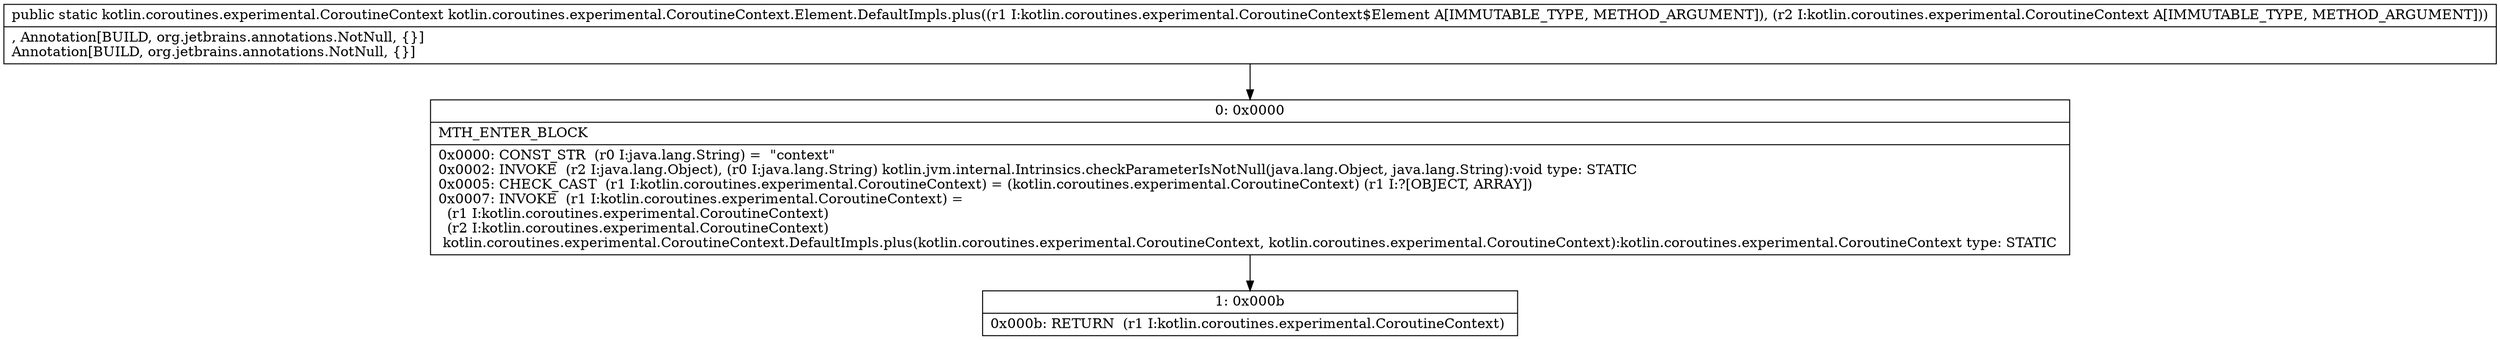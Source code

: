 digraph "CFG forkotlin.coroutines.experimental.CoroutineContext.Element.DefaultImpls.plus(Lkotlin\/coroutines\/experimental\/CoroutineContext$Element;Lkotlin\/coroutines\/experimental\/CoroutineContext;)Lkotlin\/coroutines\/experimental\/CoroutineContext;" {
Node_0 [shape=record,label="{0\:\ 0x0000|MTH_ENTER_BLOCK\l|0x0000: CONST_STR  (r0 I:java.lang.String) =  \"context\" \l0x0002: INVOKE  (r2 I:java.lang.Object), (r0 I:java.lang.String) kotlin.jvm.internal.Intrinsics.checkParameterIsNotNull(java.lang.Object, java.lang.String):void type: STATIC \l0x0005: CHECK_CAST  (r1 I:kotlin.coroutines.experimental.CoroutineContext) = (kotlin.coroutines.experimental.CoroutineContext) (r1 I:?[OBJECT, ARRAY]) \l0x0007: INVOKE  (r1 I:kotlin.coroutines.experimental.CoroutineContext) = \l  (r1 I:kotlin.coroutines.experimental.CoroutineContext)\l  (r2 I:kotlin.coroutines.experimental.CoroutineContext)\l kotlin.coroutines.experimental.CoroutineContext.DefaultImpls.plus(kotlin.coroutines.experimental.CoroutineContext, kotlin.coroutines.experimental.CoroutineContext):kotlin.coroutines.experimental.CoroutineContext type: STATIC \l}"];
Node_1 [shape=record,label="{1\:\ 0x000b|0x000b: RETURN  (r1 I:kotlin.coroutines.experimental.CoroutineContext) \l}"];
MethodNode[shape=record,label="{public static kotlin.coroutines.experimental.CoroutineContext kotlin.coroutines.experimental.CoroutineContext.Element.DefaultImpls.plus((r1 I:kotlin.coroutines.experimental.CoroutineContext$Element A[IMMUTABLE_TYPE, METHOD_ARGUMENT]), (r2 I:kotlin.coroutines.experimental.CoroutineContext A[IMMUTABLE_TYPE, METHOD_ARGUMENT]))  | , Annotation[BUILD, org.jetbrains.annotations.NotNull, \{\}]\lAnnotation[BUILD, org.jetbrains.annotations.NotNull, \{\}]\l}"];
MethodNode -> Node_0;
Node_0 -> Node_1;
}


